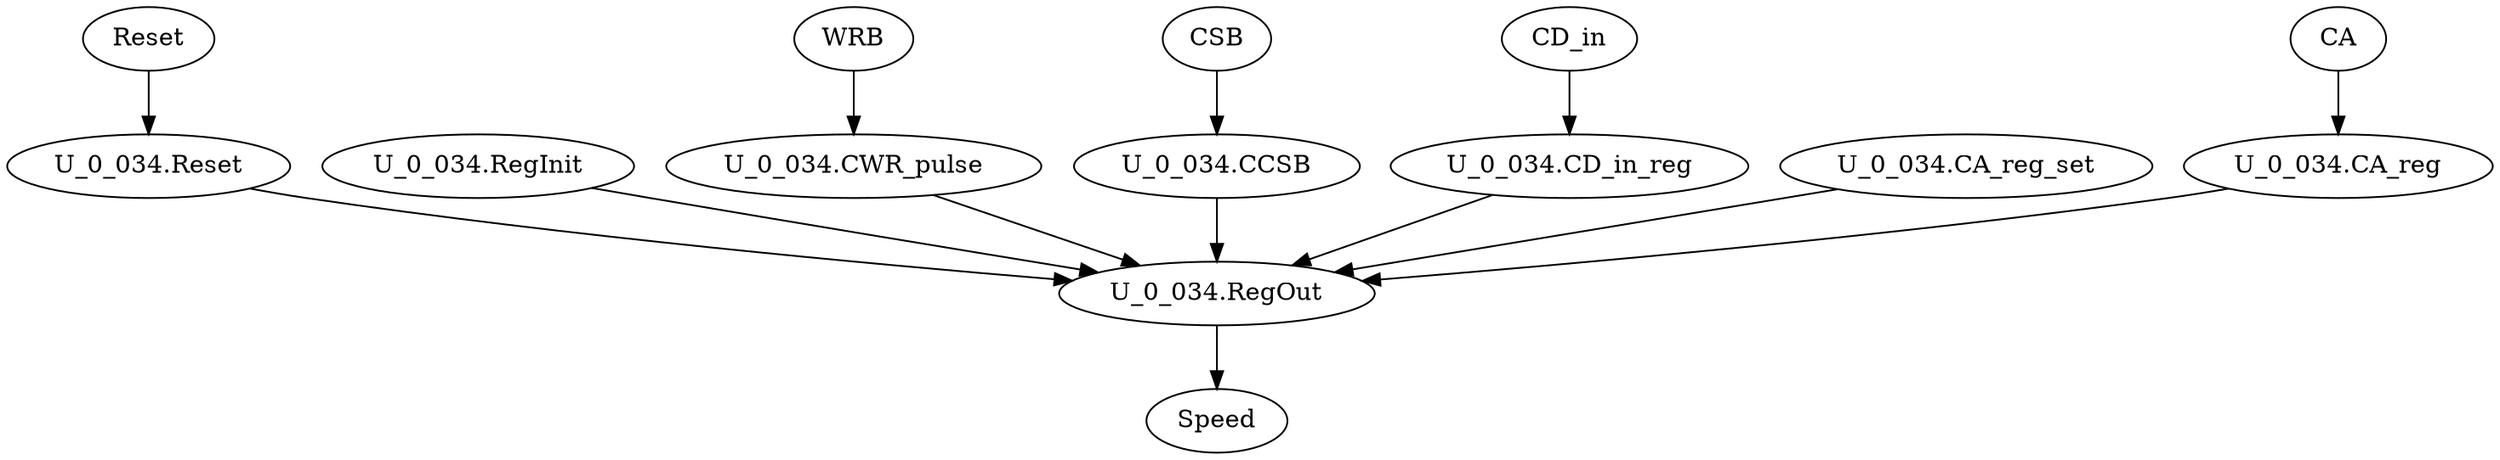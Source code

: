 strict digraph "" {
	Reset	 [complexity=1,
		importance=0.0308170945521,
		rank=0.0308170945521];
	"U_0_034.Reset"	 [complexity=1,
		importance=0.029063591725,
		rank=0.029063591725];
	Reset -> "U_0_034.Reset";
	"U_0_034.RegInit"	 [complexity=2,
		importance=0.0154021939933,
		rank=0.00770109699667];
	"U_0_034.RegOut"	 [complexity=0,
		importance=0.0136486911662,
		rank=0.0];
	"U_0_034.RegInit" -> "U_0_034.RegOut";
	WRB	 [complexity=4,
		importance=0.0171685902472,
		rank=0.00429214756179];
	"U_0_034.CWR_pulse"	 [complexity=4,
		importance=0.01541508742,
		rank=0.00385377185501];
	WRB -> "U_0_034.CWR_pulse";
	"U_0_034.CCSB"	 [complexity=4,
		importance=0.01541508742,
		rank=0.00385377185501];
	"U_0_034.CCSB" -> "U_0_034.RegOut";
	CD_in	 [complexity=2,
		importance=0.0171830953522,
		rank=0.00859154767611];
	"U_0_034.CD_in_reg"	 [complexity=2,
		importance=0.0154295925251,
		rank=0.00771479626255];
	CD_in -> "U_0_034.CD_in_reg";
	Speed	 [complexity=0,
		importance=0.00571852560641,
		rank=0.0];
	"U_0_034.RegOut" -> Speed;
	"U_0_034.CA_reg_set"	 [complexity=4,
		importance=0.0154021939933,
		rank=0.00385054849833];
	"U_0_034.CA_reg_set" -> "U_0_034.RegOut";
	CSB	 [complexity=4,
		importance=0.0171685902472,
		rank=0.00429214756179];
	CSB -> "U_0_034.CCSB";
	"U_0_034.CD_in_reg" -> "U_0_034.RegOut";
	"U_0_034.CA_reg"	 [complexity=4,
		importance=0.01541508742,
		rank=0.00385377185501];
	"U_0_034.CA_reg" -> "U_0_034.RegOut";
	"U_0_034.CWR_pulse" -> "U_0_034.RegOut";
	"U_0_034.Reset" -> "U_0_034.RegOut";
	CA	 [complexity=4,
		importance=0.0171685902472,
		rank=0.00429214756179];
	CA -> "U_0_034.CA_reg";
}
